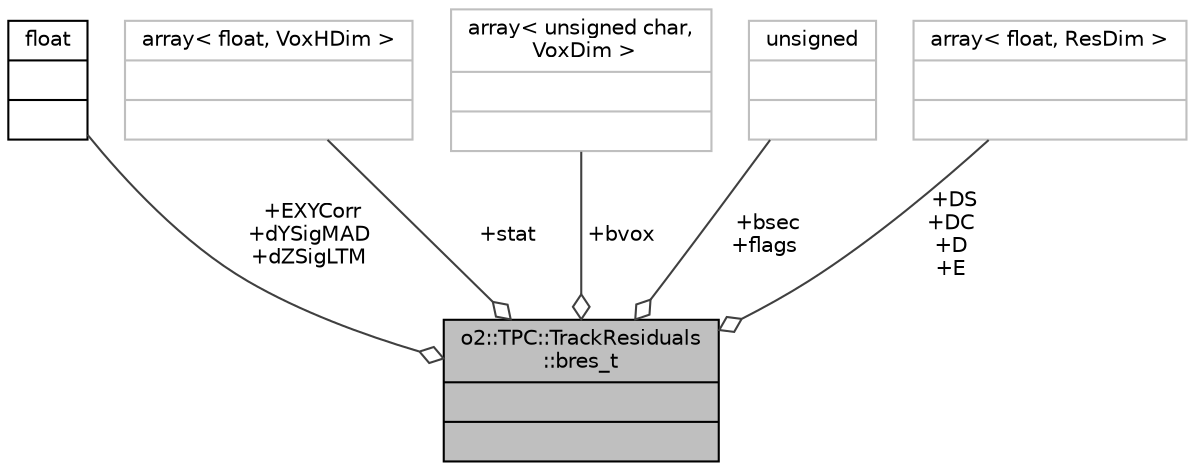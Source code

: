 digraph "o2::TPC::TrackResiduals::bres_t"
{
 // INTERACTIVE_SVG=YES
  bgcolor="transparent";
  edge [fontname="Helvetica",fontsize="10",labelfontname="Helvetica",labelfontsize="10"];
  node [fontname="Helvetica",fontsize="10",shape=record];
  Node1 [label="{o2::TPC::TrackResiduals\l::bres_t\n||}",height=0.2,width=0.4,color="black", fillcolor="grey75", style="filled" fontcolor="black"];
  Node2 -> Node1 [color="grey25",fontsize="10",style="solid",label=" +EXYCorr\n+dYSigMAD\n+dZSigLTM" ,arrowhead="odiamond",fontname="Helvetica"];
  Node2 [label="{float\n||}",height=0.2,width=0.4,color="black",URL="$d4/dc3/classfloat.html"];
  Node3 -> Node1 [color="grey25",fontsize="10",style="solid",label=" +stat" ,arrowhead="odiamond",fontname="Helvetica"];
  Node3 [label="{array\< float, VoxHDim \>\n||}",height=0.2,width=0.4,color="grey75"];
  Node4 -> Node1 [color="grey25",fontsize="10",style="solid",label=" +bvox" ,arrowhead="odiamond",fontname="Helvetica"];
  Node4 [label="{array\< unsigned char,\l VoxDim \>\n||}",height=0.2,width=0.4,color="grey75"];
  Node5 -> Node1 [color="grey25",fontsize="10",style="solid",label=" +bsec\n+flags" ,arrowhead="odiamond",fontname="Helvetica"];
  Node5 [label="{unsigned\n||}",height=0.2,width=0.4,color="grey75"];
  Node6 -> Node1 [color="grey25",fontsize="10",style="solid",label=" +DS\n+DC\n+D\n+E" ,arrowhead="odiamond",fontname="Helvetica"];
  Node6 [label="{array\< float, ResDim \>\n||}",height=0.2,width=0.4,color="grey75"];
}
